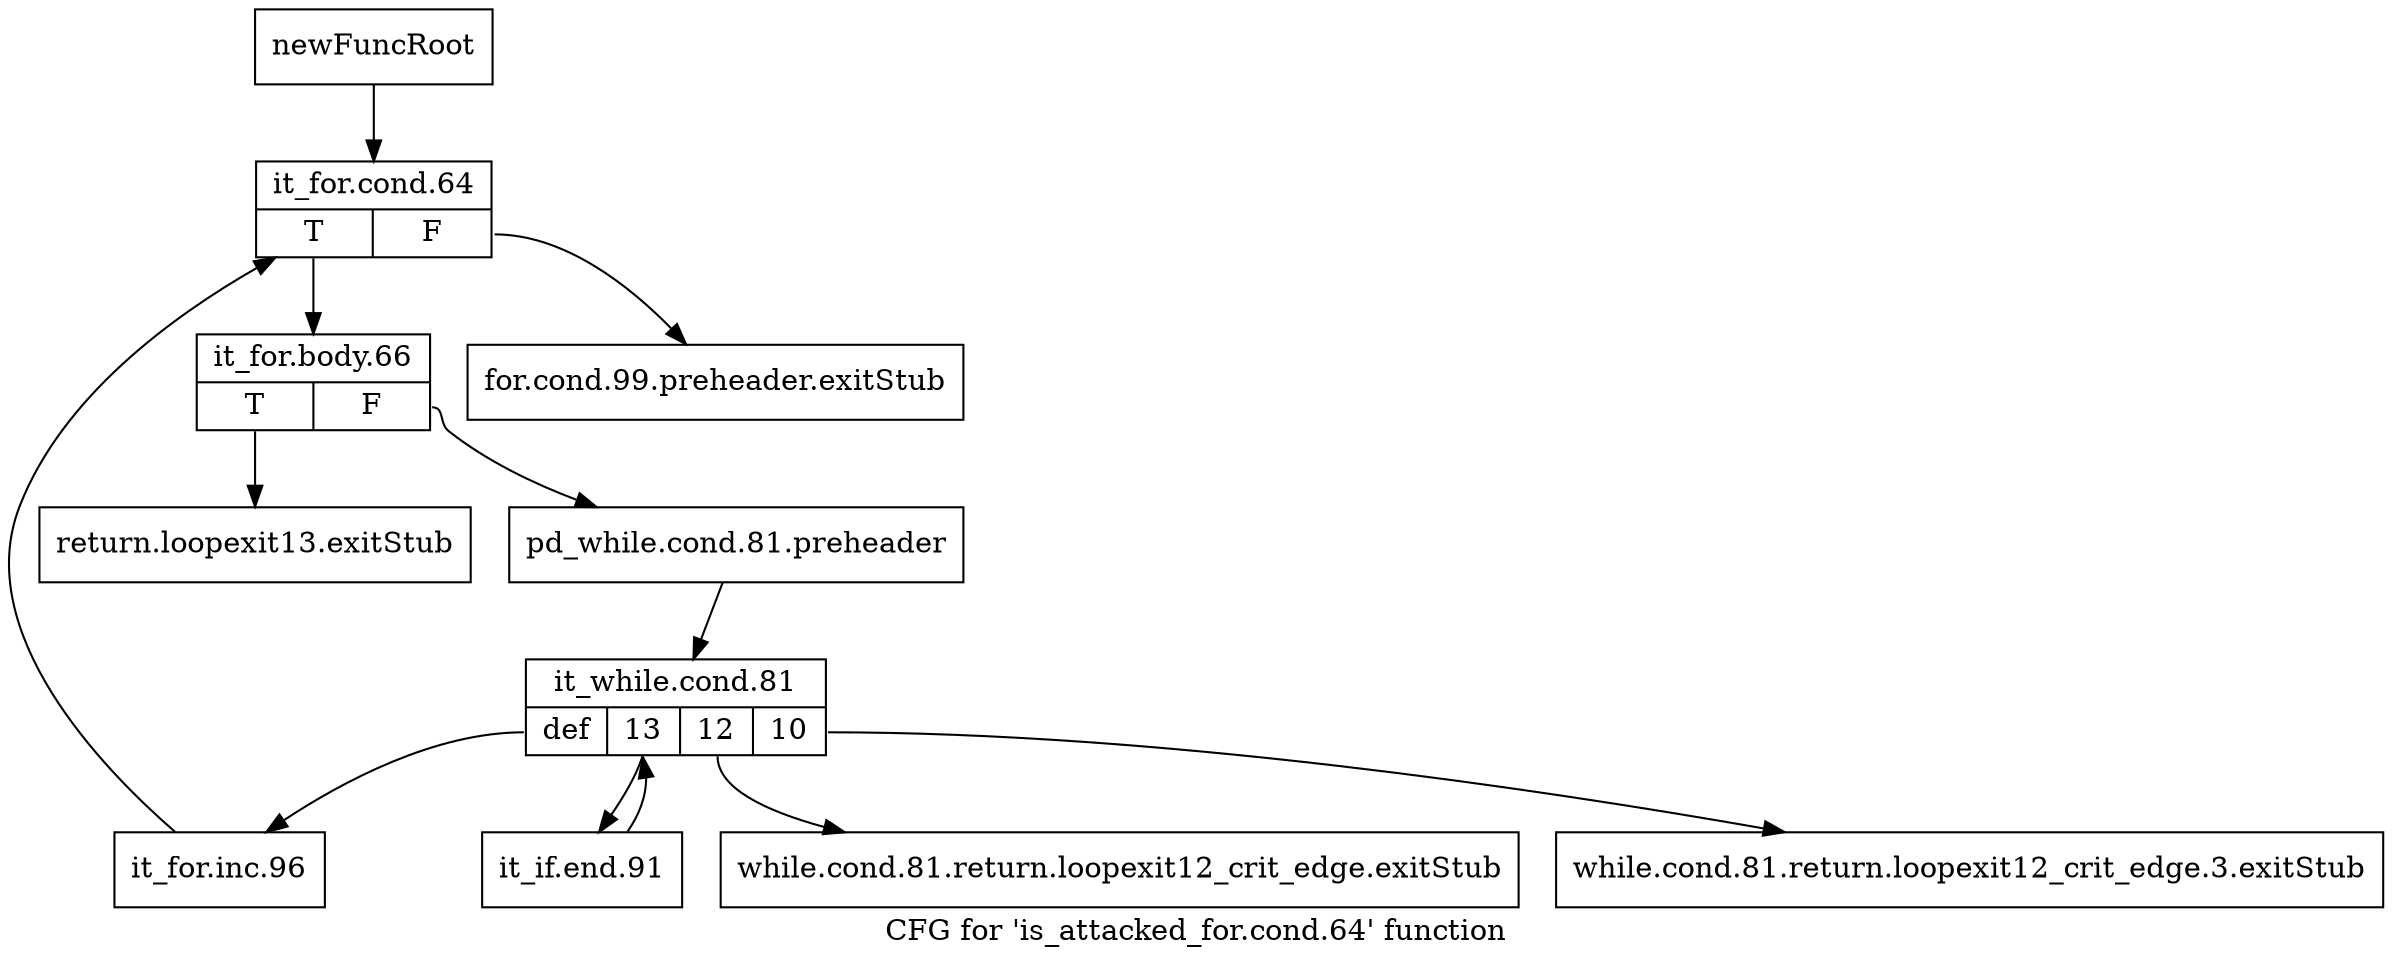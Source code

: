 digraph "CFG for 'is_attacked_for.cond.64' function" {
	label="CFG for 'is_attacked_for.cond.64' function";

	Node0xf972a0 [shape=record,label="{newFuncRoot}"];
	Node0xf972a0 -> Node0xf97430;
	Node0xf972f0 [shape=record,label="{for.cond.99.preheader.exitStub}"];
	Node0xf97340 [shape=record,label="{return.loopexit13.exitStub}"];
	Node0xf97390 [shape=record,label="{while.cond.81.return.loopexit12_crit_edge.exitStub}"];
	Node0xf973e0 [shape=record,label="{while.cond.81.return.loopexit12_crit_edge.3.exitStub}"];
	Node0xf97430 [shape=record,label="{it_for.cond.64|{<s0>T|<s1>F}}"];
	Node0xf97430:s0 -> Node0xf97480;
	Node0xf97430:s1 -> Node0xf972f0;
	Node0xf97480 [shape=record,label="{it_for.body.66|{<s0>T|<s1>F}}"];
	Node0xf97480:s0 -> Node0xf97340;
	Node0xf97480:s1 -> Node0xf974d0;
	Node0xf974d0 [shape=record,label="{pd_while.cond.81.preheader}"];
	Node0xf974d0 -> Node0xf97520;
	Node0xf97520 [shape=record,label="{it_while.cond.81|{<s0>def|<s1>13|<s2>12|<s3>10}}"];
	Node0xf97520:s0 -> Node0xf975c0;
	Node0xf97520:s1 -> Node0xf97570;
	Node0xf97520:s2 -> Node0xf97390;
	Node0xf97520:s3 -> Node0xf973e0;
	Node0xf97570 [shape=record,label="{it_if.end.91}"];
	Node0xf97570 -> Node0xf97520;
	Node0xf975c0 [shape=record,label="{it_for.inc.96}"];
	Node0xf975c0 -> Node0xf97430;
}
